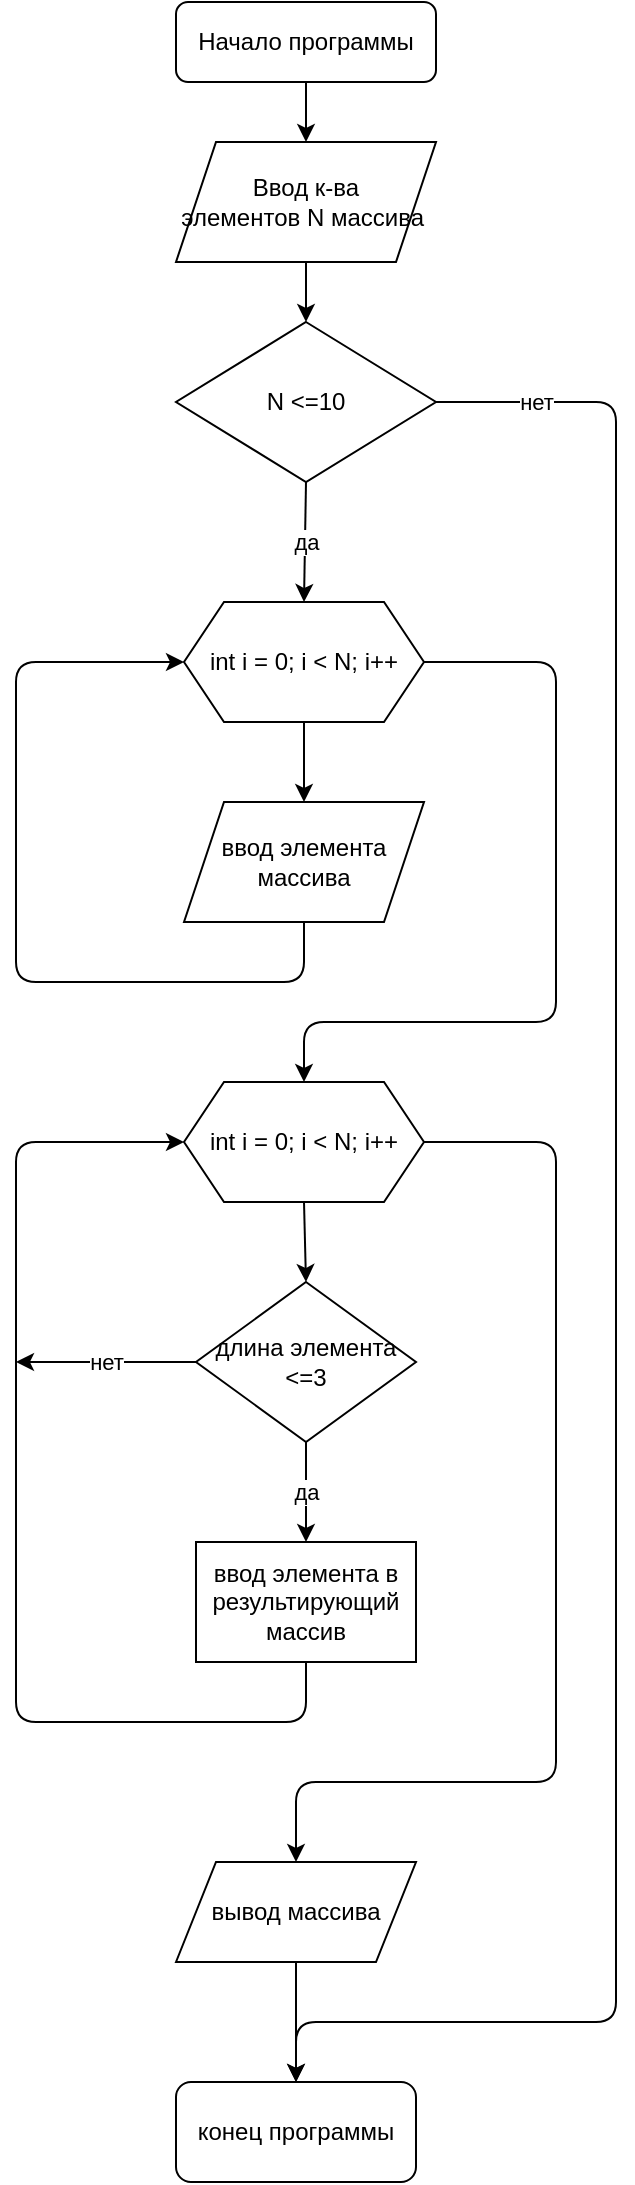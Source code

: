 <mxfile>
    <diagram id="P1zWX6Q-p0ujKEuxqs6x" name="Страница 1">
        <mxGraphModel dx="890" dy="1461" grid="1" gridSize="10" guides="1" tooltips="1" connect="1" arrows="1" fold="1" page="1" pageScale="1" pageWidth="827" pageHeight="1169" math="0" shadow="0">
            <root>
                <mxCell id="0"/>
                <mxCell id="1" parent="0"/>
                <mxCell id="4" style="edgeStyle=none;html=1;exitX=0.5;exitY=1;exitDx=0;exitDy=0;entryX=0.5;entryY=0;entryDx=0;entryDy=0;" edge="1" parent="1" source="2" target="3">
                    <mxGeometry relative="1" as="geometry"/>
                </mxCell>
                <mxCell id="2" value="Начало программы" style="rounded=1;whiteSpace=wrap;html=1;" vertex="1" parent="1">
                    <mxGeometry x="350" y="-100" width="130" height="40" as="geometry"/>
                </mxCell>
                <mxCell id="31" style="edgeStyle=none;html=1;exitX=0.5;exitY=1;exitDx=0;exitDy=0;entryX=0.5;entryY=0;entryDx=0;entryDy=0;" edge="1" parent="1" source="3" target="28">
                    <mxGeometry relative="1" as="geometry"/>
                </mxCell>
                <mxCell id="3" value="Ввод к-ва &lt;br&gt;элементов N массива&amp;nbsp;" style="shape=parallelogram;perimeter=parallelogramPerimeter;whiteSpace=wrap;html=1;fixedSize=1;" vertex="1" parent="1">
                    <mxGeometry x="350" y="-30" width="130" height="60" as="geometry"/>
                </mxCell>
                <mxCell id="9" style="edgeStyle=none;html=1;exitX=0.5;exitY=1;exitDx=0;exitDy=0;entryX=0.5;entryY=0;entryDx=0;entryDy=0;" edge="1" parent="1" source="5" target="7">
                    <mxGeometry relative="1" as="geometry"/>
                </mxCell>
                <mxCell id="12" style="edgeStyle=none;html=1;exitX=1;exitY=0.5;exitDx=0;exitDy=0;entryX=0.5;entryY=0;entryDx=0;entryDy=0;" edge="1" parent="1" source="5" target="11">
                    <mxGeometry relative="1" as="geometry">
                        <Array as="points">
                            <mxPoint x="540" y="230"/>
                            <mxPoint x="540" y="410"/>
                            <mxPoint x="414" y="410"/>
                        </Array>
                    </mxGeometry>
                </mxCell>
                <mxCell id="5" value="int i = 0; i &amp;lt; N; i++" style="shape=hexagon;perimeter=hexagonPerimeter2;whiteSpace=wrap;html=1;fixedSize=1;" vertex="1" parent="1">
                    <mxGeometry x="354" y="200" width="120" height="60" as="geometry"/>
                </mxCell>
                <mxCell id="10" style="edgeStyle=none;html=1;exitX=0.5;exitY=1;exitDx=0;exitDy=0;entryX=0;entryY=0.5;entryDx=0;entryDy=0;" edge="1" parent="1" source="7" target="5">
                    <mxGeometry relative="1" as="geometry">
                        <mxPoint x="390" y="410" as="targetPoint"/>
                        <Array as="points">
                            <mxPoint x="414" y="390"/>
                            <mxPoint x="340" y="390"/>
                            <mxPoint x="270" y="390"/>
                            <mxPoint x="270" y="230"/>
                        </Array>
                    </mxGeometry>
                </mxCell>
                <mxCell id="7" value="ввод элемента массива" style="shape=parallelogram;perimeter=parallelogramPerimeter;whiteSpace=wrap;html=1;fixedSize=1;" vertex="1" parent="1">
                    <mxGeometry x="354" y="300" width="120" height="60" as="geometry"/>
                </mxCell>
                <mxCell id="14" style="edgeStyle=none;html=1;exitX=0.5;exitY=1;exitDx=0;exitDy=0;entryX=0.5;entryY=0;entryDx=0;entryDy=0;" edge="1" parent="1" source="11" target="13">
                    <mxGeometry relative="1" as="geometry"/>
                </mxCell>
                <mxCell id="20" style="edgeStyle=none;html=1;exitX=1;exitY=0.5;exitDx=0;exitDy=0;entryX=0.5;entryY=0;entryDx=0;entryDy=0;" edge="1" parent="1" source="11" target="22">
                    <mxGeometry relative="1" as="geometry">
                        <mxPoint x="414" y="820" as="targetPoint"/>
                        <Array as="points">
                            <mxPoint x="540" y="470"/>
                            <mxPoint x="540" y="790"/>
                            <mxPoint x="500" y="790"/>
                            <mxPoint x="410" y="790"/>
                        </Array>
                    </mxGeometry>
                </mxCell>
                <mxCell id="11" value="int i = 0; i &amp;lt; N; i++" style="shape=hexagon;perimeter=hexagonPerimeter2;whiteSpace=wrap;html=1;fixedSize=1;" vertex="1" parent="1">
                    <mxGeometry x="354" y="440" width="120" height="60" as="geometry"/>
                </mxCell>
                <mxCell id="16" value="да" style="edgeStyle=none;html=1;exitX=0.5;exitY=1;exitDx=0;exitDy=0;entryX=0.5;entryY=0;entryDx=0;entryDy=0;" edge="1" parent="1" source="13">
                    <mxGeometry relative="1" as="geometry">
                        <mxPoint x="415" y="670" as="targetPoint"/>
                        <Array as="points">
                            <mxPoint x="415" y="640"/>
                        </Array>
                    </mxGeometry>
                </mxCell>
                <mxCell id="18" value="нет" style="edgeStyle=none;html=1;exitX=0;exitY=0.5;exitDx=0;exitDy=0;" edge="1" parent="1" source="13">
                    <mxGeometry relative="1" as="geometry">
                        <mxPoint x="270" y="580" as="targetPoint"/>
                    </mxGeometry>
                </mxCell>
                <mxCell id="13" value="длина элемента &amp;lt;=3" style="rhombus;whiteSpace=wrap;html=1;" vertex="1" parent="1">
                    <mxGeometry x="360" y="540" width="110" height="80" as="geometry"/>
                </mxCell>
                <mxCell id="17" style="edgeStyle=none;html=1;exitX=0.5;exitY=1;exitDx=0;exitDy=0;entryX=0;entryY=0.5;entryDx=0;entryDy=0;" edge="1" parent="1" target="11">
                    <mxGeometry relative="1" as="geometry">
                        <mxPoint x="415" y="730" as="sourcePoint"/>
                        <Array as="points">
                            <mxPoint x="415" y="760"/>
                            <mxPoint x="270" y="760"/>
                            <mxPoint x="270" y="470"/>
                        </Array>
                    </mxGeometry>
                </mxCell>
                <mxCell id="19" value="конец программы" style="rounded=1;whiteSpace=wrap;html=1;" vertex="1" parent="1">
                    <mxGeometry x="350" y="940" width="120" height="50" as="geometry"/>
                </mxCell>
                <mxCell id="21" value="&lt;span&gt;ввод элемента в результирующий массив&lt;/span&gt;" style="rounded=0;whiteSpace=wrap;html=1;" vertex="1" parent="1">
                    <mxGeometry x="360" y="670" width="110" height="60" as="geometry"/>
                </mxCell>
                <mxCell id="23" style="edgeStyle=none;html=1;exitX=0.5;exitY=1;exitDx=0;exitDy=0;entryX=0.5;entryY=0;entryDx=0;entryDy=0;" edge="1" parent="1" source="22" target="19">
                    <mxGeometry relative="1" as="geometry"/>
                </mxCell>
                <mxCell id="22" value="вывод массива" style="shape=parallelogram;perimeter=parallelogramPerimeter;whiteSpace=wrap;html=1;fixedSize=1;" vertex="1" parent="1">
                    <mxGeometry x="350" y="830" width="120" height="50" as="geometry"/>
                </mxCell>
                <mxCell id="30" value="да" style="edgeStyle=none;html=1;exitX=0.5;exitY=1;exitDx=0;exitDy=0;entryX=0.5;entryY=0;entryDx=0;entryDy=0;" edge="1" parent="1" source="28" target="5">
                    <mxGeometry relative="1" as="geometry"/>
                </mxCell>
                <mxCell id="32" value="нет" style="edgeStyle=none;html=1;exitX=1;exitY=0.5;exitDx=0;exitDy=0;entryX=0.5;entryY=0;entryDx=0;entryDy=0;" edge="1" parent="1" source="28" target="19">
                    <mxGeometry x="-0.908" relative="1" as="geometry">
                        <mxPoint x="580" y="910" as="targetPoint"/>
                        <Array as="points">
                            <mxPoint x="570" y="100"/>
                            <mxPoint x="570" y="910"/>
                            <mxPoint x="410" y="910"/>
                        </Array>
                        <mxPoint as="offset"/>
                    </mxGeometry>
                </mxCell>
                <mxCell id="28" value="N &amp;lt;=10" style="rhombus;whiteSpace=wrap;html=1;" vertex="1" parent="1">
                    <mxGeometry x="350" y="60" width="130" height="80" as="geometry"/>
                </mxCell>
            </root>
        </mxGraphModel>
    </diagram>
</mxfile>